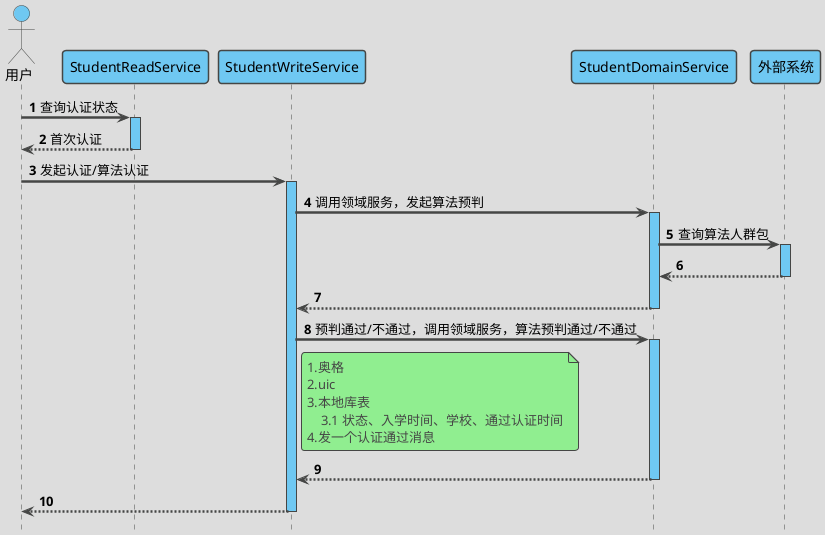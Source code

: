 @startuml
'https://plantuml.com/sequence-diagram

'隐藏脚注
hide footbox
autoActivate on

'使用 toy 主题
!theme toy

'编号
autonumber 1

'隐藏孤立的参与者
hide unlinked

'文字对齐，向左对齐
skinparam sequenceMessageAlign left

'箭头粗度
skinparam sequenceArrowThickness 2.5

' 皮肤
skinparam sequence {
    LifeLineBackgroundColor #6FC8F2
    ParticipantBackgroundColor #6FC8F2
    ParticipantFontColor black
    ActorBackgroundColor #6FC8F2
    ActorFontColor black
}

actor 用户 as actor
participant StudentReadService as StudentReadService
participant StudentWriteService as StudentWriteService
participant StudentDomainService as StudentDomainService
participant 外部系统 as OtherSystem

actor -> StudentReadService : 查询认证状态
return 首次认证

actor -> StudentWriteService : 发起认证/算法认证

StudentWriteService -> StudentDomainService : 调用领域服务，发起算法预判

StudentDomainService -> OtherSystem : 查询算法人群包
return
return

StudentWriteService -> StudentDomainService : 预判通过/不通过，调用领域服务，算法预判通过/不通过
note right of StudentWriteService
    1.奥格
    2.uic
    3.本地库表
        3.1 状态、入学时间、学校、通过认证时间
    4.发一个认证通过消息
end note

return
return


@enduml
